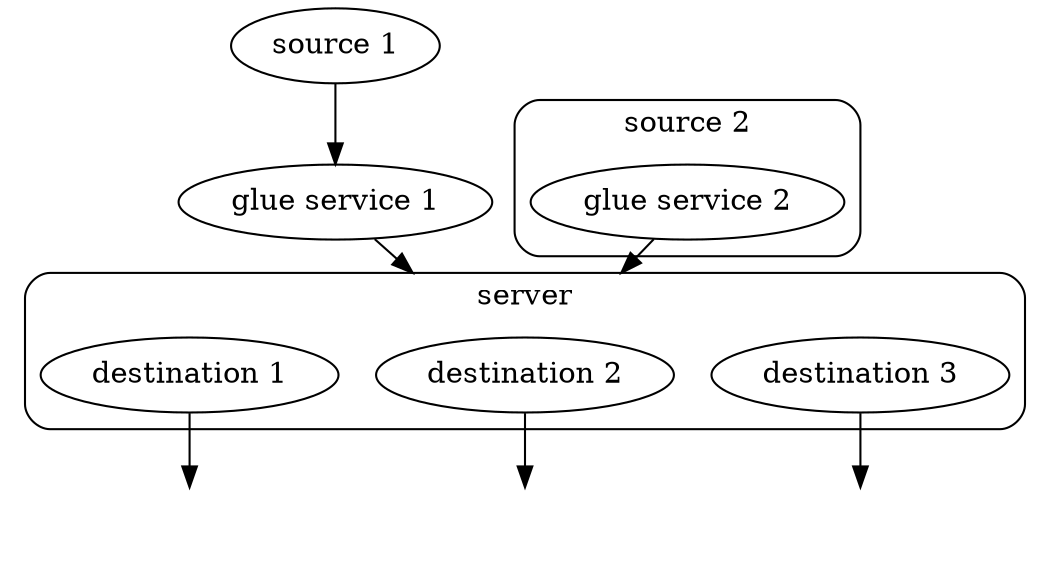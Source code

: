digraph overview {
    compound=true;

    subgraph cluster_server {
        style = rounded;
        label = "server"
        destination1[label="destination 1"];
        destination2[label="destination 2"];
        destination3[label="destination 3"];
    }

    glueservice1[label="glue service 1"];
    source1[label="source 1"];

    source1 -> glueservice1 -> destination2 [lhead=cluster_server];

    subgraph cluster_source2 {
        style = rounded;
        label = "source 2"
        glueservice2[label="glue service 2"];
    }

    glueservice2 -> destination2 [lhead=cluster_server];

    exterior1[shape="none"][style="invis"][label=""];
    exterior2[shape="none"][style="invis"][label=""];
    exterior3[shape="none"][style="invis"][label=""];

    destination1 -> exterior1;
    destination2 -> exterior2;
    destination3 -> exterior3;
}
